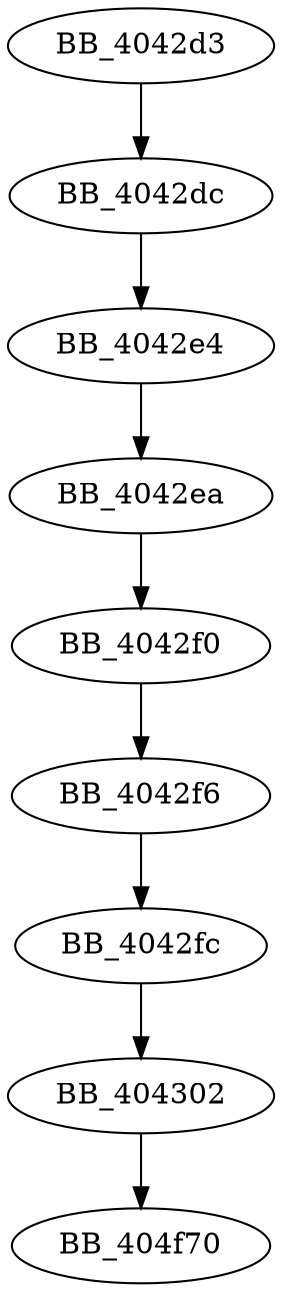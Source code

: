 DiGraph __init_pointers{
BB_4042d3->BB_4042dc
BB_4042dc->BB_4042e4
BB_4042e4->BB_4042ea
BB_4042ea->BB_4042f0
BB_4042f0->BB_4042f6
BB_4042f6->BB_4042fc
BB_4042fc->BB_404302
BB_404302->BB_404f70
}
